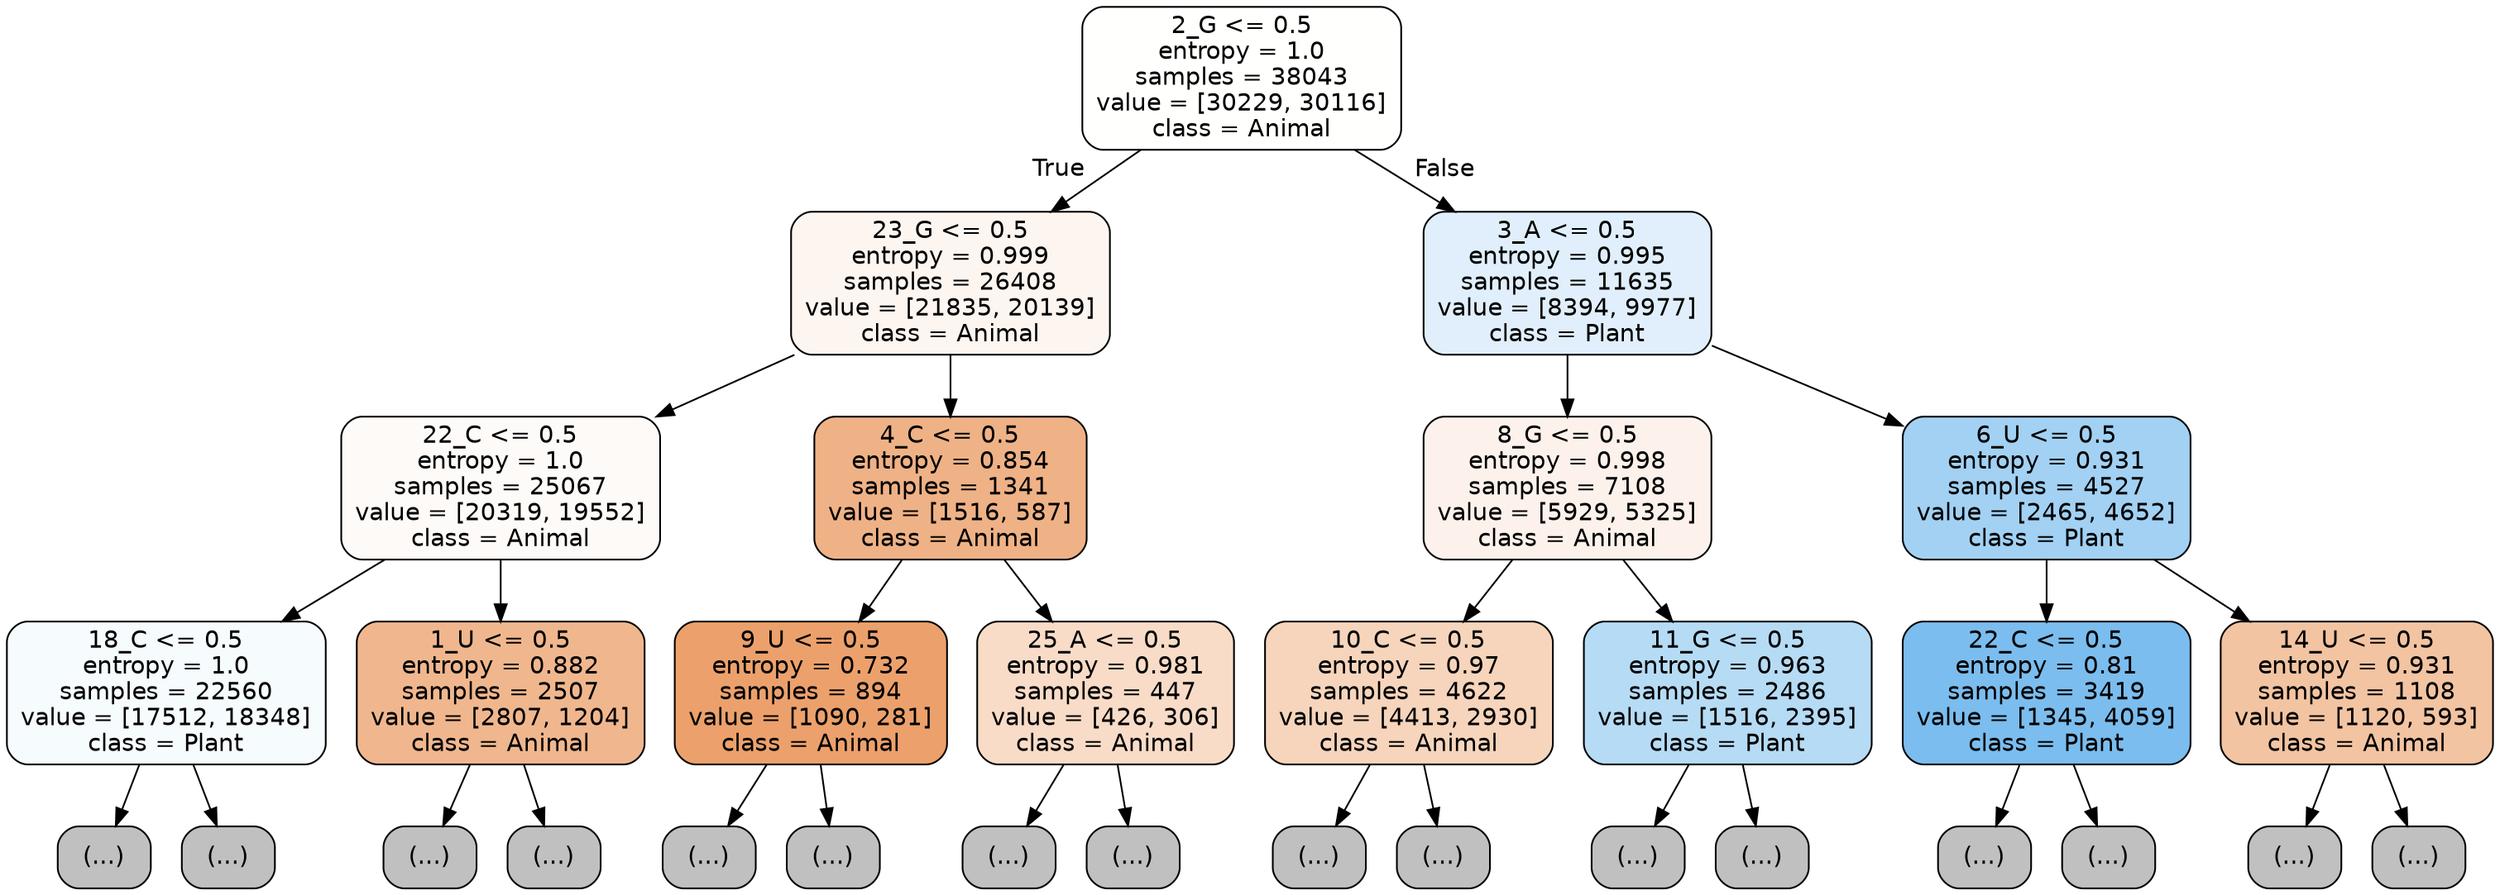 digraph Tree {
node [shape=box, style="filled, rounded", color="black", fontname="helvetica"] ;
edge [fontname="helvetica"] ;
0 [label="2_G <= 0.5\nentropy = 1.0\nsamples = 38043\nvalue = [30229, 30116]\nclass = Animal", fillcolor="#fffffe"] ;
1 [label="23_G <= 0.5\nentropy = 0.999\nsamples = 26408\nvalue = [21835, 20139]\nclass = Animal", fillcolor="#fdf5f0"] ;
0 -> 1 [labeldistance=2.5, labelangle=45, headlabel="True"] ;
2 [label="22_C <= 0.5\nentropy = 1.0\nsamples = 25067\nvalue = [20319, 19552]\nclass = Animal", fillcolor="#fefaf8"] ;
1 -> 2 ;
3 [label="18_C <= 0.5\nentropy = 1.0\nsamples = 22560\nvalue = [17512, 18348]\nclass = Plant", fillcolor="#f6fbfe"] ;
2 -> 3 ;
4 [label="(...)", fillcolor="#C0C0C0"] ;
3 -> 4 ;
8071 [label="(...)", fillcolor="#C0C0C0"] ;
3 -> 8071 ;
10330 [label="1_U <= 0.5\nentropy = 0.882\nsamples = 2507\nvalue = [2807, 1204]\nclass = Animal", fillcolor="#f0b78e"] ;
2 -> 10330 ;
10331 [label="(...)", fillcolor="#C0C0C0"] ;
10330 -> 10331 ;
10980 [label="(...)", fillcolor="#C0C0C0"] ;
10330 -> 10980 ;
11485 [label="4_C <= 0.5\nentropy = 0.854\nsamples = 1341\nvalue = [1516, 587]\nclass = Animal", fillcolor="#efb286"] ;
1 -> 11485 ;
11486 [label="9_U <= 0.5\nentropy = 0.732\nsamples = 894\nvalue = [1090, 281]\nclass = Animal", fillcolor="#eca16c"] ;
11485 -> 11486 ;
11487 [label="(...)", fillcolor="#C0C0C0"] ;
11486 -> 11487 ;
11762 [label="(...)", fillcolor="#C0C0C0"] ;
11486 -> 11762 ;
11879 [label="25_A <= 0.5\nentropy = 0.981\nsamples = 447\nvalue = [426, 306]\nclass = Animal", fillcolor="#f8dcc7"] ;
11485 -> 11879 ;
11880 [label="(...)", fillcolor="#C0C0C0"] ;
11879 -> 11880 ;
12053 [label="(...)", fillcolor="#C0C0C0"] ;
11879 -> 12053 ;
12068 [label="3_A <= 0.5\nentropy = 0.995\nsamples = 11635\nvalue = [8394, 9977]\nclass = Plant", fillcolor="#e0effb"] ;
0 -> 12068 [labeldistance=2.5, labelangle=-45, headlabel="False"] ;
12069 [label="8_G <= 0.5\nentropy = 0.998\nsamples = 7108\nvalue = [5929, 5325]\nclass = Animal", fillcolor="#fcf2eb"] ;
12068 -> 12069 ;
12070 [label="10_C <= 0.5\nentropy = 0.97\nsamples = 4622\nvalue = [4413, 2930]\nclass = Animal", fillcolor="#f6d5bc"] ;
12069 -> 12070 ;
12071 [label="(...)", fillcolor="#C0C0C0"] ;
12070 -> 12071 ;
13944 [label="(...)", fillcolor="#C0C0C0"] ;
12070 -> 13944 ;
14465 [label="11_G <= 0.5\nentropy = 0.963\nsamples = 2486\nvalue = [1516, 2395]\nclass = Plant", fillcolor="#b6dbf5"] ;
12069 -> 14465 ;
14466 [label="(...)", fillcolor="#C0C0C0"] ;
14465 -> 14466 ;
15083 [label="(...)", fillcolor="#C0C0C0"] ;
14465 -> 15083 ;
15518 [label="6_U <= 0.5\nentropy = 0.931\nsamples = 4527\nvalue = [2465, 4652]\nclass = Plant", fillcolor="#a2d1f3"] ;
12068 -> 15518 ;
15519 [label="22_C <= 0.5\nentropy = 0.81\nsamples = 3419\nvalue = [1345, 4059]\nclass = Plant", fillcolor="#7bbdee"] ;
15518 -> 15519 ;
15520 [label="(...)", fillcolor="#C0C0C0"] ;
15519 -> 15520 ;
16345 [label="(...)", fillcolor="#C0C0C0"] ;
15519 -> 16345 ;
16436 [label="14_U <= 0.5\nentropy = 0.931\nsamples = 1108\nvalue = [1120, 593]\nclass = Animal", fillcolor="#f3c4a2"] ;
15518 -> 16436 ;
16437 [label="(...)", fillcolor="#C0C0C0"] ;
16436 -> 16437 ;
16740 [label="(...)", fillcolor="#C0C0C0"] ;
16436 -> 16740 ;
}